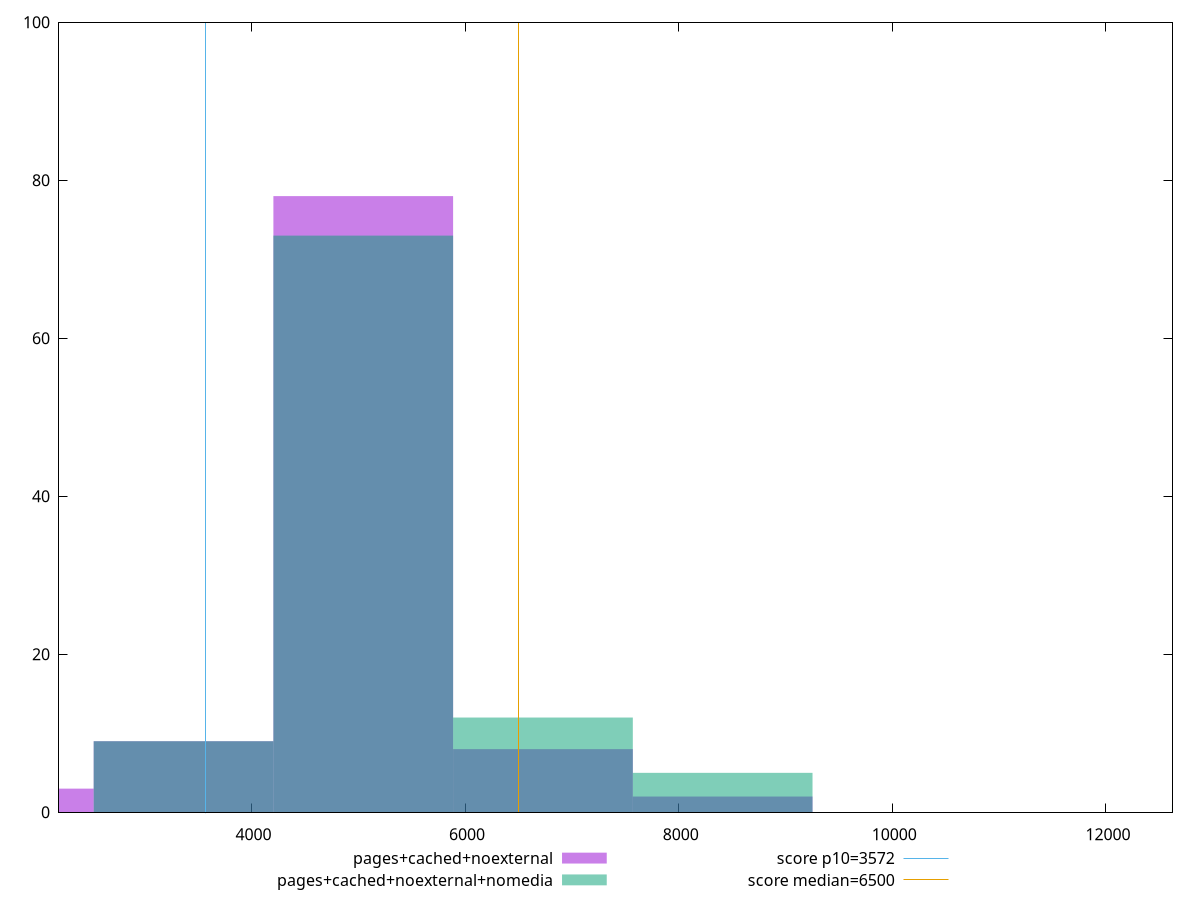 reset

$pagesCachedNoexternal <<EOF
5046.955830892556 78
3364.6372205950374 9
6729.274441190075 8
8411.593051487594 2
1682.3186102975187 3
EOF

$pagesCachedNoexternalNomedia <<EOF
5046.955830892556 73
3364.6372205950374 9
6729.274441190075 12
8411.593051487594 5
13458.54888238015 1
EOF

set key outside below
set boxwidth 1682.3186102975187
set xrange [2198.8225:12622.564]
set yrange [0:100]
set trange [0:100]
set style fill transparent solid 0.5 noborder

set parametric
set terminal svg size 640, 500 enhanced background rgb 'white'
set output "reprap/first-cpu-idle/comparison/histogram/2_vs_3.svg"

plot $pagesCachedNoexternal title "pages+cached+noexternal" with boxes, \
     $pagesCachedNoexternalNomedia title "pages+cached+noexternal+nomedia" with boxes, \
     3572,t title "score p10=3572", \
     6500,t title "score median=6500"

reset

